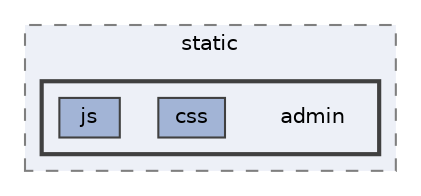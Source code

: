 digraph "C:/Users/LukeMabie/documents/Development/Password_Saver_Using_Django-master/venv/Lib/site-packages/django/contrib/admin/static/admin"
{
 // LATEX_PDF_SIZE
  bgcolor="transparent";
  edge [fontname=Helvetica,fontsize=10,labelfontname=Helvetica,labelfontsize=10];
  node [fontname=Helvetica,fontsize=10,shape=box,height=0.2,width=0.4];
  compound=true
  subgraph clusterdir_c8f1ab3900ed3fe79bdd17ef25784d83 {
    graph [ bgcolor="#edf0f7", pencolor="grey50", label="static", fontname=Helvetica,fontsize=10 style="filled,dashed", URL="dir_c8f1ab3900ed3fe79bdd17ef25784d83.html",tooltip=""]
  subgraph clusterdir_90f233777014d9d12a390b5f9a8ca181 {
    graph [ bgcolor="#edf0f7", pencolor="grey25", label="", fontname=Helvetica,fontsize=10 style="filled,bold", URL="dir_90f233777014d9d12a390b5f9a8ca181.html",tooltip=""]
    dir_90f233777014d9d12a390b5f9a8ca181 [shape=plaintext, label="admin"];
  dir_e26e4152ee2059a8dd9b7d85e5056e04 [label="css", fillcolor="#a2b4d6", color="grey25", style="filled", URL="dir_e26e4152ee2059a8dd9b7d85e5056e04.html",tooltip=""];
  dir_0e32c9522bba1900ef20819da9bd6d7e [label="js", fillcolor="#a2b4d6", color="grey25", style="filled", URL="dir_0e32c9522bba1900ef20819da9bd6d7e.html",tooltip=""];
  }
  }
}

